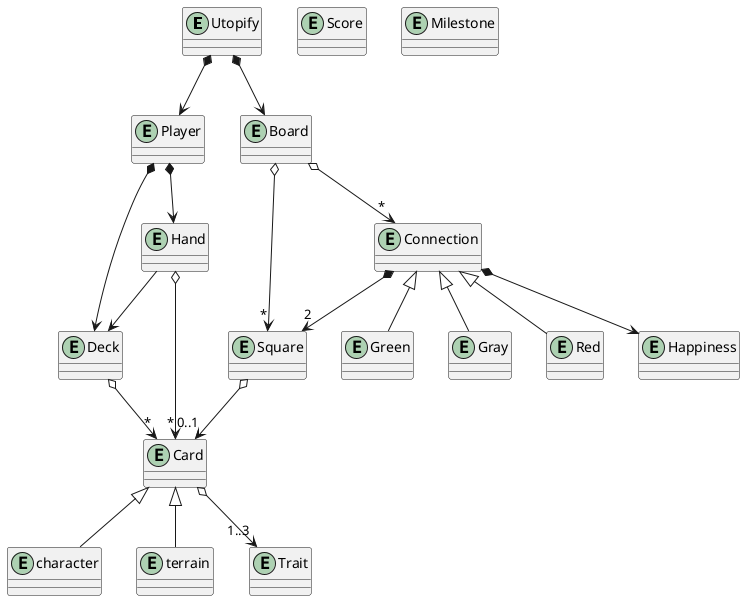﻿@startuml

entity Utopify
entity Player
entity Deck
entity Hand
entity Card
entity character
entity terrain
entity Trait
entity Board
entity Square
entity Connection
entity Green
entity Gray
entity Red
entity Happiness
entity Score
entity Milestone

Utopify *--> Player
Player *--> Deck
Player *--> Hand
Hand --> Deck
Hand o--> "*" Card
Deck o--> "*" Card
Card o--> "1..3" Trait
Card <|-- character
Card <|-- terrain

Utopify *--> Board
Board o--> "*" Square
Board o--> "*" Connection
Square o--> "0..1" Card
Connection *--> "2" Square
Connection *--> Happiness
Connection <|-- Green
Connection <|-- Gray
Connection <|-- Red
 
@enduml